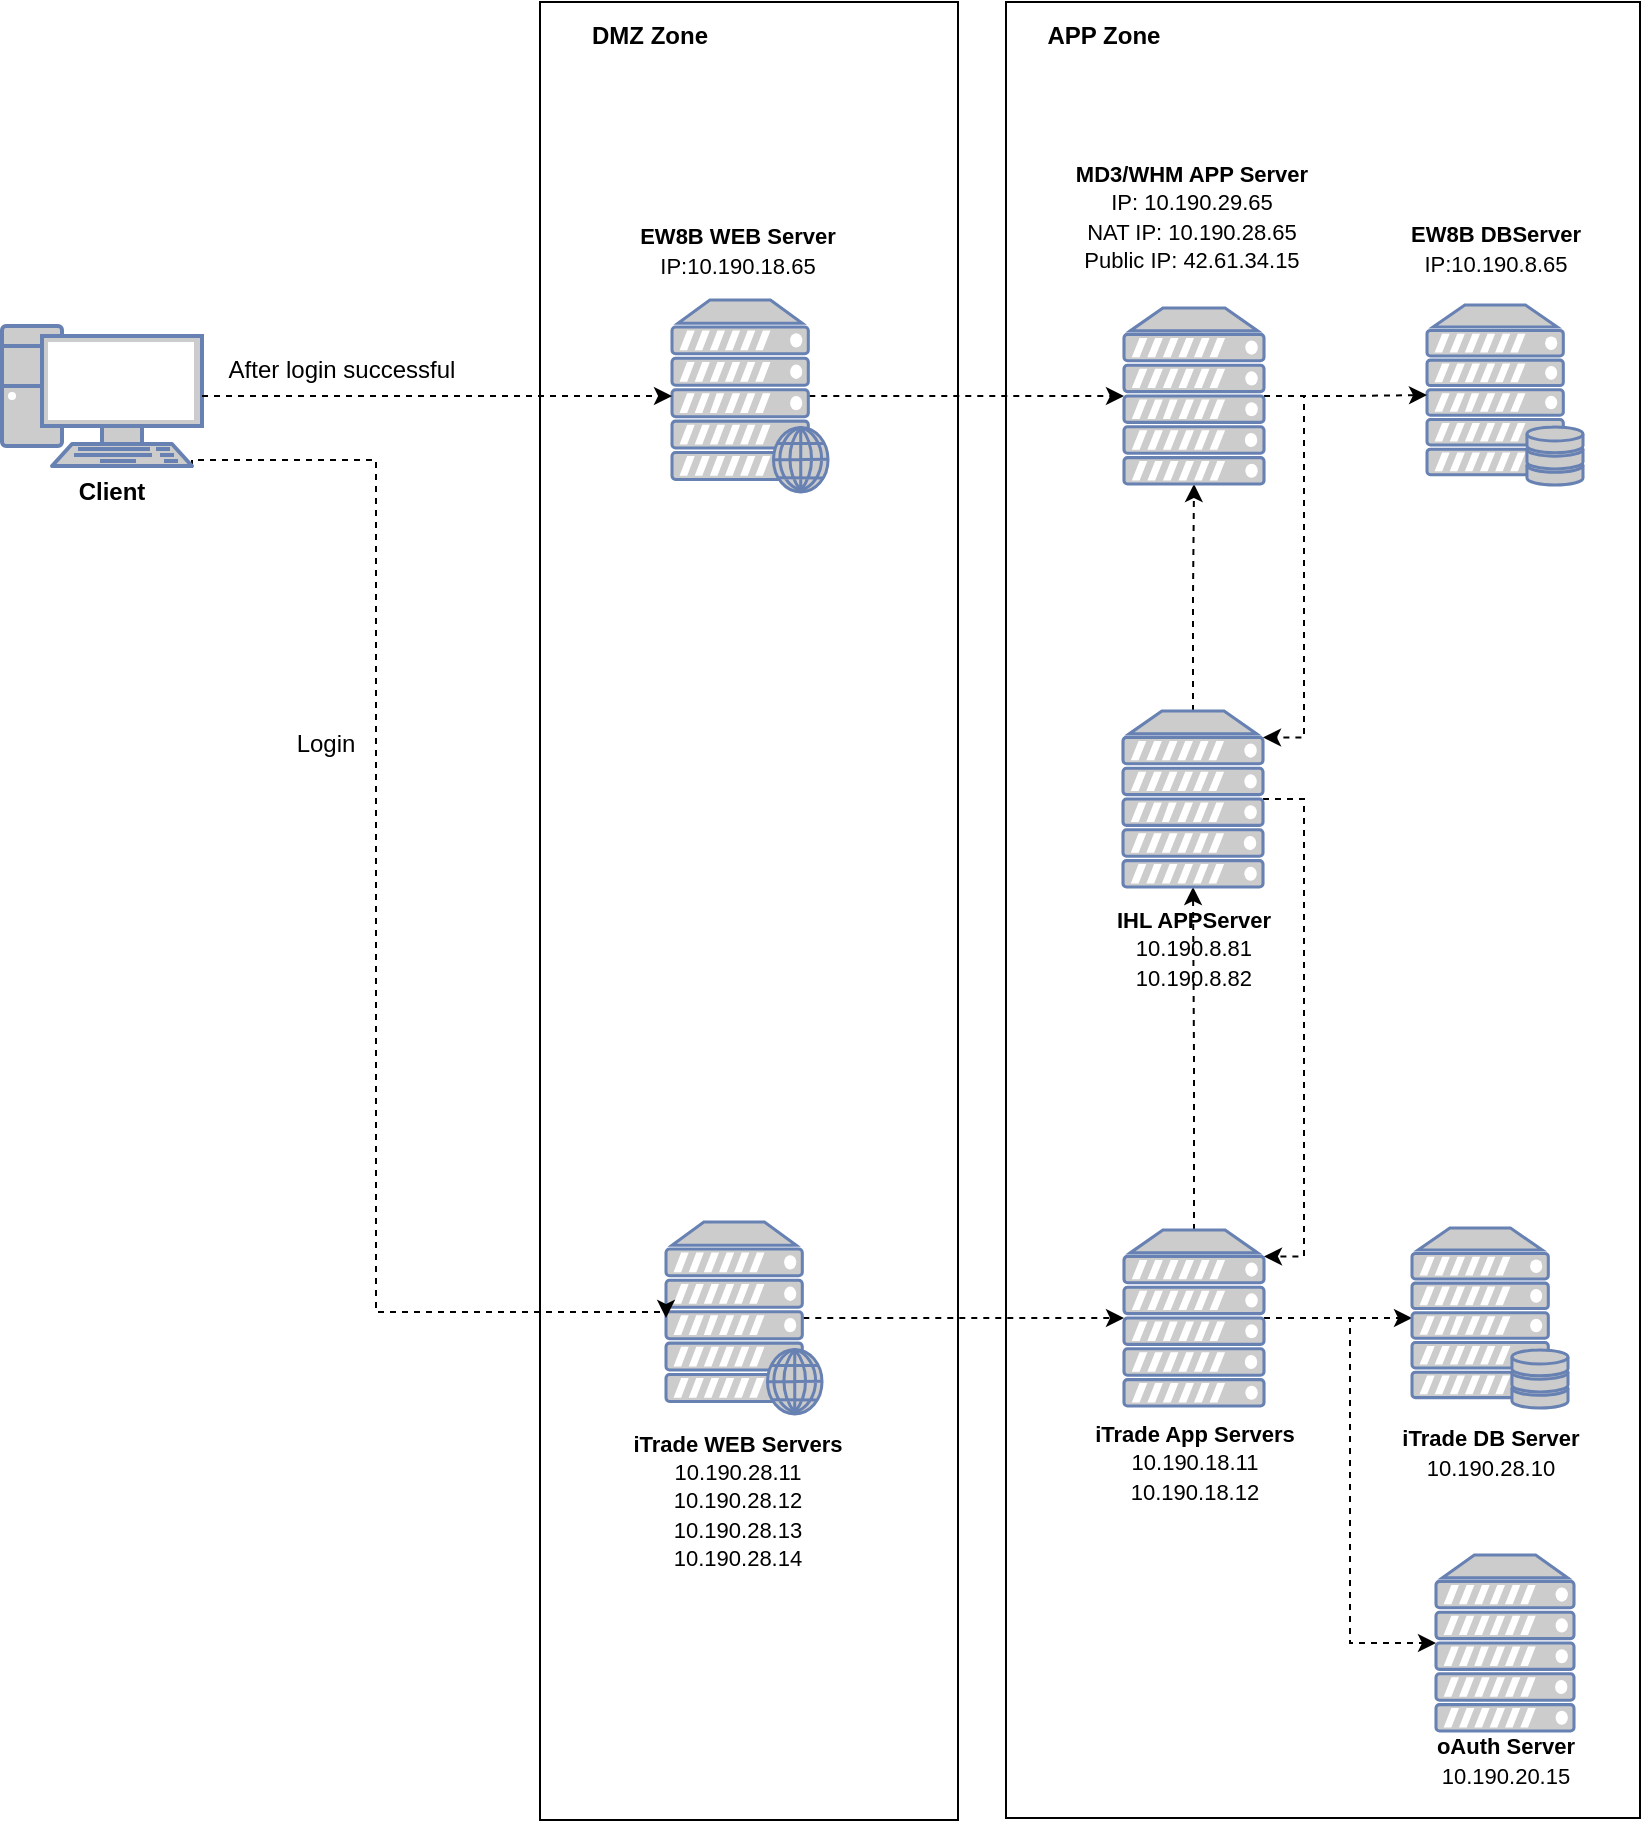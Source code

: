 <mxfile version="12.0.2" type="github" pages="1"><diagram id="m9z1kv1yMVufmjInLXbr" name="Page-1"><mxGraphModel dx="905" dy="697" grid="1" gridSize="10" guides="1" tooltips="1" connect="1" arrows="1" fold="1" page="1" pageScale="1" pageWidth="827" pageHeight="1169" math="0" shadow="0"><root><mxCell id="0"/><mxCell id="1" parent="0"/><mxCell id="nEgnKhlSyzTlgkXomdg9-26" value="" style="rounded=0;whiteSpace=wrap;html=1;" vertex="1" parent="1"><mxGeometry x="545" y="40" width="317" height="908" as="geometry"/></mxCell><mxCell id="ELEMpbpWukGzMjEB0hTz-18" value="&lt;font style=&quot;font-size: 11px&quot;&gt;&lt;b&gt;iTrade App Servers&lt;/b&gt;&lt;/font&gt;&lt;br&gt;&lt;font style=&quot;font-size: 11px&quot;&gt;10.190.18.11&lt;br&gt;10.190.18.12&lt;br&gt;&lt;/font&gt;" style="text;html=1;strokeColor=none;fillColor=none;align=center;verticalAlign=middle;whiteSpace=wrap;rounded=0;" parent="1" vertex="1"><mxGeometry x="586.5" y="743" width="105" height="54" as="geometry"/></mxCell><mxCell id="ELEMpbpWukGzMjEB0hTz-22" value="&lt;font style=&quot;font-size: 11px&quot;&gt;&lt;b&gt;IHL APPServer&lt;br&gt;&lt;/b&gt;&lt;/font&gt;&lt;font style=&quot;font-size: 11px&quot;&gt;10.190.8.81&lt;br&gt;10.190.8.82&lt;/font&gt;" style="text;html=1;strokeColor=none;fillColor=none;align=center;verticalAlign=middle;whiteSpace=wrap;rounded=0;" parent="1" vertex="1"><mxGeometry x="589" y="490.5" width="100" height="45" as="geometry"/></mxCell><mxCell id="nEgnKhlSyzTlgkXomdg9-4" value="" style="rounded=0;whiteSpace=wrap;html=1;" vertex="1" parent="1"><mxGeometry x="312" y="40" width="209" height="909" as="geometry"/></mxCell><mxCell id="nEgnKhlSyzTlgkXomdg9-5" value="" style="fontColor=#0066CC;verticalAlign=top;verticalLabelPosition=bottom;labelPosition=center;align=center;html=1;outlineConnect=0;fillColor=#CCCCCC;strokeColor=#6881B3;gradientColor=none;gradientDirection=north;strokeWidth=2;shape=mxgraph.networks.server;" vertex="1" parent="1"><mxGeometry x="760" y="816.5" width="69" height="88" as="geometry"/></mxCell><mxCell id="nEgnKhlSyzTlgkXomdg9-6" value="&lt;b style=&quot;font-size: 11px&quot;&gt;oAuth Server&lt;br&gt;&lt;/b&gt;&lt;font style=&quot;font-size: 11px&quot;&gt;10.190.20.15&lt;/font&gt;" style="text;html=1;strokeColor=none;fillColor=none;align=center;verticalAlign=middle;whiteSpace=wrap;rounded=0;" vertex="1" parent="1"><mxGeometry x="749.5" y="904.5" width="90" height="29" as="geometry"/></mxCell><mxCell id="nEgnKhlSyzTlgkXomdg9-27" value="" style="fontColor=#0066CC;verticalAlign=top;verticalLabelPosition=bottom;labelPosition=center;align=center;html=1;outlineConnect=0;fillColor=#CCCCCC;strokeColor=#6881B3;gradientColor=none;gradientDirection=north;strokeWidth=2;shape=mxgraph.networks.server_storage;" vertex="1" parent="1"><mxGeometry x="755.5" y="191.5" width="78" height="90" as="geometry"/></mxCell><mxCell id="nEgnKhlSyzTlgkXomdg9-85" style="edgeStyle=orthogonalEdgeStyle;rounded=0;orthogonalLoop=1;jettySize=auto;html=1;exitX=0.88;exitY=0.5;exitDx=0;exitDy=0;exitPerimeter=0;entryX=0;entryY=0.5;entryDx=0;entryDy=0;entryPerimeter=0;dashed=1;strokeColor=#000000;" edge="1" parent="1" source="nEgnKhlSyzTlgkXomdg9-30" target="nEgnKhlSyzTlgkXomdg9-79"><mxGeometry relative="1" as="geometry"/></mxCell><mxCell id="nEgnKhlSyzTlgkXomdg9-30" value="" style="fontColor=#0066CC;verticalAlign=top;verticalLabelPosition=bottom;labelPosition=center;align=center;html=1;outlineConnect=0;fillColor=#CCCCCC;strokeColor=#6881B3;gradientColor=none;gradientDirection=north;strokeWidth=2;shape=mxgraph.networks.web_server;" vertex="1" parent="1"><mxGeometry x="378" y="189" width="78" height="96" as="geometry"/></mxCell><mxCell id="nEgnKhlSyzTlgkXomdg9-88" style="edgeStyle=orthogonalEdgeStyle;rounded=0;orthogonalLoop=1;jettySize=auto;html=1;exitX=1;exitY=0.5;exitDx=0;exitDy=0;exitPerimeter=0;entryX=0;entryY=0.5;entryDx=0;entryDy=0;entryPerimeter=0;dashed=1;strokeColor=#000000;" edge="1" parent="1" source="nEgnKhlSyzTlgkXomdg9-32" target="nEgnKhlSyzTlgkXomdg9-64"><mxGeometry relative="1" as="geometry"/></mxCell><mxCell id="nEgnKhlSyzTlgkXomdg9-99" style="edgeStyle=orthogonalEdgeStyle;rounded=0;orthogonalLoop=1;jettySize=auto;html=1;exitX=1;exitY=0.5;exitDx=0;exitDy=0;exitPerimeter=0;entryX=0;entryY=0.5;entryDx=0;entryDy=0;entryPerimeter=0;dashed=1;strokeColor=#000000;" edge="1" parent="1" source="nEgnKhlSyzTlgkXomdg9-32" target="nEgnKhlSyzTlgkXomdg9-5"><mxGeometry relative="1" as="geometry"/></mxCell><mxCell id="nEgnKhlSyzTlgkXomdg9-102" style="edgeStyle=orthogonalEdgeStyle;rounded=0;orthogonalLoop=1;jettySize=auto;html=1;exitX=0.5;exitY=0;exitDx=0;exitDy=0;exitPerimeter=0;entryX=0.5;entryY=1;entryDx=0;entryDy=0;entryPerimeter=0;dashed=1;strokeColor=#000000;" edge="1" parent="1" source="nEgnKhlSyzTlgkXomdg9-32" target="nEgnKhlSyzTlgkXomdg9-78"><mxGeometry relative="1" as="geometry"/></mxCell><mxCell id="nEgnKhlSyzTlgkXomdg9-32" value="" style="fontColor=#0066CC;verticalAlign=top;verticalLabelPosition=bottom;labelPosition=center;align=center;html=1;outlineConnect=0;fillColor=#CCCCCC;strokeColor=#6881B3;gradientColor=none;gradientDirection=north;strokeWidth=2;shape=mxgraph.networks.server;" vertex="1" parent="1"><mxGeometry x="604" y="654" width="70" height="88" as="geometry"/></mxCell><mxCell id="nEgnKhlSyzTlgkXomdg9-33" value="&lt;b&gt;&lt;font style=&quot;font-size: 11px&quot;&gt;iTrade DB Server&lt;/font&gt;&lt;/b&gt;&lt;br&gt;&lt;font&gt;&lt;span style=&quot;font-size: 11px&quot;&gt;10.190.28.10&lt;/span&gt;&lt;br&gt;&lt;/font&gt;" style="text;html=1;strokeColor=none;fillColor=none;align=center;verticalAlign=middle;whiteSpace=wrap;rounded=0;" vertex="1" parent="1"><mxGeometry x="734.5" y="746" width="105" height="37" as="geometry"/></mxCell><mxCell id="nEgnKhlSyzTlgkXomdg9-34" value="&lt;font style=&quot;font-size: 11px&quot;&gt;&lt;b&gt;iTrade WEB Servers&lt;/b&gt;&lt;/font&gt;&lt;br&gt;&lt;font&gt;&lt;span style=&quot;font-size: 11px&quot;&gt;10.190.28.11&lt;/span&gt;&lt;br&gt;&lt;span style=&quot;font-size: 11px&quot;&gt;10.190.28.12&lt;/span&gt;&lt;br&gt;&lt;span style=&quot;font-size: 11px&quot;&gt;10.190.28.13&lt;br&gt;&lt;/span&gt;&lt;font style=&quot;font-size: 11px&quot;&gt;10.190.28.14&lt;/font&gt;&lt;br&gt;&lt;/font&gt;" style="text;html=1;strokeColor=none;fillColor=none;align=center;verticalAlign=middle;whiteSpace=wrap;rounded=0;" vertex="1" parent="1"><mxGeometry x="351" y="750.5" width="120" height="76" as="geometry"/></mxCell><mxCell id="nEgnKhlSyzTlgkXomdg9-38" value="&lt;b style=&quot;font-size: 11px&quot;&gt;&lt;font style=&quot;font-size: 11px&quot;&gt;MD3/WHM APP Server&lt;/font&gt;&lt;/b&gt;&lt;font style=&quot;font-size: 11px&quot;&gt;&lt;b&gt;&lt;font style=&quot;font-size: 11px&quot;&gt;&lt;br&gt;&lt;/font&gt;&lt;/b&gt;&lt;font style=&quot;font-size: 11px&quot;&gt;IP: 10.190.29.65&lt;br&gt;NAT IP: 10.190.28.65&lt;br&gt;Public IP: 42.61.34.15&lt;br&gt;&lt;/font&gt;&lt;/font&gt;" style="text;html=1;strokeColor=none;fillColor=none;align=center;verticalAlign=middle;whiteSpace=wrap;rounded=0;" vertex="1" parent="1"><mxGeometry x="572.5" y="115" width="130" height="63" as="geometry"/></mxCell><mxCell id="nEgnKhlSyzTlgkXomdg9-87" style="edgeStyle=orthogonalEdgeStyle;rounded=0;orthogonalLoop=1;jettySize=auto;html=1;exitX=0.88;exitY=0.5;exitDx=0;exitDy=0;exitPerimeter=0;entryX=0;entryY=0.5;entryDx=0;entryDy=0;entryPerimeter=0;dashed=1;strokeColor=#000000;" edge="1" parent="1" source="nEgnKhlSyzTlgkXomdg9-39" target="nEgnKhlSyzTlgkXomdg9-32"><mxGeometry relative="1" as="geometry"/></mxCell><mxCell id="nEgnKhlSyzTlgkXomdg9-39" value="" style="fontColor=#0066CC;verticalAlign=top;verticalLabelPosition=bottom;labelPosition=center;align=center;html=1;outlineConnect=0;fillColor=#CCCCCC;strokeColor=#6881B3;gradientColor=none;gradientDirection=north;strokeWidth=2;shape=mxgraph.networks.web_server;" vertex="1" parent="1"><mxGeometry x="375" y="650" width="78" height="96" as="geometry"/></mxCell><mxCell id="nEgnKhlSyzTlgkXomdg9-40" value="&lt;b style=&quot;font-size: 11px&quot;&gt;&lt;font style=&quot;font-size: 11px&quot;&gt;EW8B WEB Server&lt;/font&gt;&lt;/b&gt;&lt;font style=&quot;font-size: 11px&quot;&gt;&lt;b&gt;&lt;font style=&quot;font-size: 11px&quot;&gt;&lt;br&gt;&lt;/font&gt;&lt;/b&gt;&lt;font style=&quot;font-size: 11px&quot;&gt;IP:10.190.18.65&lt;/font&gt;&lt;/font&gt;" style="text;html=1;strokeColor=none;fillColor=none;align=center;verticalAlign=middle;whiteSpace=wrap;rounded=0;" vertex="1" parent="1"><mxGeometry x="356" y="143" width="110" height="42" as="geometry"/></mxCell><mxCell id="nEgnKhlSyzTlgkXomdg9-82" style="edgeStyle=orthogonalEdgeStyle;rounded=0;orthogonalLoop=1;jettySize=auto;html=1;exitX=0.95;exitY=1;exitDx=0;exitDy=0;exitPerimeter=0;entryX=0;entryY=0.5;entryDx=0;entryDy=0;entryPerimeter=0;dashed=1;strokeColor=#000000;" edge="1" parent="1" source="nEgnKhlSyzTlgkXomdg9-49" target="nEgnKhlSyzTlgkXomdg9-39"><mxGeometry relative="1" as="geometry"><Array as="points"><mxPoint x="138" y="269"/><mxPoint x="230" y="269"/><mxPoint x="230" y="695"/><mxPoint x="375" y="695"/></Array></mxGeometry></mxCell><mxCell id="nEgnKhlSyzTlgkXomdg9-49" value="" style="fontColor=#0066CC;verticalAlign=top;verticalLabelPosition=bottom;labelPosition=center;align=center;html=1;outlineConnect=0;fillColor=#CCCCCC;strokeColor=#6881B3;gradientColor=none;gradientDirection=north;strokeWidth=2;shape=mxgraph.networks.pc;" vertex="1" parent="1"><mxGeometry x="43" y="202" width="100" height="70" as="geometry"/></mxCell><mxCell id="nEgnKhlSyzTlgkXomdg9-51" value="&lt;font style=&quot;font-size: 11px&quot;&gt;&lt;b&gt;EW8B DBServer&lt;/b&gt;&lt;/font&gt;&lt;font style=&quot;font-size: 11px&quot;&gt;&lt;font style=&quot;font-size: 11px&quot;&gt;&lt;b&gt;&lt;br&gt;&lt;/b&gt;&lt;/font&gt;&lt;font style=&quot;font-size: 11px&quot;&gt;IP:10.190.8.65&lt;/font&gt;&lt;/font&gt;" style="text;html=1;strokeColor=none;fillColor=none;align=center;verticalAlign=middle;whiteSpace=wrap;rounded=0;" vertex="1" parent="1"><mxGeometry x="735" y="148" width="110" height="30" as="geometry"/></mxCell><mxCell id="nEgnKhlSyzTlgkXomdg9-53" value="&lt;font style=&quot;font-size: 12px&quot;&gt;&lt;b&gt;Client&lt;/b&gt;&lt;/font&gt;" style="text;html=1;strokeColor=none;fillColor=none;align=center;verticalAlign=middle;whiteSpace=wrap;rounded=0;" vertex="1" parent="1"><mxGeometry x="43" y="271" width="110" height="27" as="geometry"/></mxCell><mxCell id="nEgnKhlSyzTlgkXomdg9-54" style="edgeStyle=orthogonalEdgeStyle;rounded=0;orthogonalLoop=1;jettySize=auto;html=1;entryX=0;entryY=0.5;entryDx=0;entryDy=0;entryPerimeter=0;dashed=1;strokeColor=#000000;" edge="1" parent="1" source="nEgnKhlSyzTlgkXomdg9-49" target="nEgnKhlSyzTlgkXomdg9-30"><mxGeometry relative="1" as="geometry"><mxPoint x="-66" y="289.5" as="sourcePoint"/></mxGeometry></mxCell><mxCell id="nEgnKhlSyzTlgkXomdg9-57" value="&lt;font style=&quot;font-size: 12px&quot;&gt;After login successful&lt;/font&gt;" style="text;html=1;strokeColor=none;fillColor=none;align=center;verticalAlign=middle;whiteSpace=wrap;rounded=0;" vertex="1" parent="1"><mxGeometry x="153" y="210.5" width="120" height="27" as="geometry"/></mxCell><mxCell id="nEgnKhlSyzTlgkXomdg9-58" value="&lt;font style=&quot;font-size: 12px&quot;&gt;Login&lt;/font&gt;" style="text;html=1;strokeColor=none;fillColor=none;align=center;verticalAlign=middle;whiteSpace=wrap;rounded=0;" vertex="1" parent="1"><mxGeometry x="180" y="394.5" width="50" height="33" as="geometry"/></mxCell><mxCell id="nEgnKhlSyzTlgkXomdg9-64" value="" style="fontColor=#0066CC;verticalAlign=top;verticalLabelPosition=bottom;labelPosition=center;align=center;html=1;outlineConnect=0;fillColor=#CCCCCC;strokeColor=#6881B3;gradientColor=none;gradientDirection=north;strokeWidth=2;shape=mxgraph.networks.server_storage;" vertex="1" parent="1"><mxGeometry x="748" y="653" width="78" height="90" as="geometry"/></mxCell><mxCell id="nEgnKhlSyzTlgkXomdg9-76" value="&lt;b&gt;DMZ Zone&lt;/b&gt;" style="text;html=1;strokeColor=none;fillColor=none;align=center;verticalAlign=middle;whiteSpace=wrap;rounded=0;" vertex="1" parent="1"><mxGeometry x="323" y="46.5" width="88" height="20" as="geometry"/></mxCell><mxCell id="nEgnKhlSyzTlgkXomdg9-77" value="&lt;b&gt;APP Zone&lt;/b&gt;" style="text;html=1;strokeColor=none;fillColor=none;align=center;verticalAlign=middle;whiteSpace=wrap;rounded=0;" vertex="1" parent="1"><mxGeometry x="549.5" y="46.5" width="88" height="20" as="geometry"/></mxCell><mxCell id="nEgnKhlSyzTlgkXomdg9-98" style="edgeStyle=orthogonalEdgeStyle;rounded=0;orthogonalLoop=1;jettySize=auto;html=1;exitX=0.5;exitY=0;exitDx=0;exitDy=0;exitPerimeter=0;entryX=0.5;entryY=1;entryDx=0;entryDy=0;entryPerimeter=0;dashed=1;strokeColor=#000000;" edge="1" parent="1" source="nEgnKhlSyzTlgkXomdg9-78" target="nEgnKhlSyzTlgkXomdg9-79"><mxGeometry relative="1" as="geometry"/></mxCell><mxCell id="nEgnKhlSyzTlgkXomdg9-101" style="edgeStyle=orthogonalEdgeStyle;rounded=0;orthogonalLoop=1;jettySize=auto;html=1;exitX=1;exitY=0.5;exitDx=0;exitDy=0;exitPerimeter=0;entryX=1;entryY=0.15;entryDx=0;entryDy=0;entryPerimeter=0;dashed=1;strokeColor=#000000;" edge="1" parent="1" source="nEgnKhlSyzTlgkXomdg9-78" target="nEgnKhlSyzTlgkXomdg9-32"><mxGeometry relative="1" as="geometry"/></mxCell><mxCell id="nEgnKhlSyzTlgkXomdg9-78" value="" style="fontColor=#0066CC;verticalAlign=top;verticalLabelPosition=bottom;labelPosition=center;align=center;html=1;outlineConnect=0;fillColor=#CCCCCC;strokeColor=#6881B3;gradientColor=none;gradientDirection=north;strokeWidth=2;shape=mxgraph.networks.server;" vertex="1" parent="1"><mxGeometry x="603.5" y="394.5" width="70" height="88" as="geometry"/></mxCell><mxCell id="nEgnKhlSyzTlgkXomdg9-86" style="edgeStyle=orthogonalEdgeStyle;rounded=0;orthogonalLoop=1;jettySize=auto;html=1;exitX=1;exitY=0.5;exitDx=0;exitDy=0;exitPerimeter=0;entryX=0;entryY=0.5;entryDx=0;entryDy=0;entryPerimeter=0;dashed=1;strokeColor=#000000;" edge="1" parent="1" source="nEgnKhlSyzTlgkXomdg9-79" target="nEgnKhlSyzTlgkXomdg9-27"><mxGeometry relative="1" as="geometry"/></mxCell><mxCell id="nEgnKhlSyzTlgkXomdg9-97" style="edgeStyle=orthogonalEdgeStyle;rounded=0;orthogonalLoop=1;jettySize=auto;html=1;exitX=1;exitY=0.5;exitDx=0;exitDy=0;exitPerimeter=0;entryX=1;entryY=0.15;entryDx=0;entryDy=0;entryPerimeter=0;dashed=1;strokeColor=#000000;" edge="1" parent="1" source="nEgnKhlSyzTlgkXomdg9-79" target="nEgnKhlSyzTlgkXomdg9-78"><mxGeometry relative="1" as="geometry"/></mxCell><mxCell id="nEgnKhlSyzTlgkXomdg9-79" value="" style="fontColor=#0066CC;verticalAlign=top;verticalLabelPosition=bottom;labelPosition=center;align=center;html=1;outlineConnect=0;fillColor=#CCCCCC;strokeColor=#6881B3;gradientColor=none;gradientDirection=north;strokeWidth=2;shape=mxgraph.networks.server;" vertex="1" parent="1"><mxGeometry x="604" y="193" width="70" height="88" as="geometry"/></mxCell></root></mxGraphModel></diagram></mxfile>